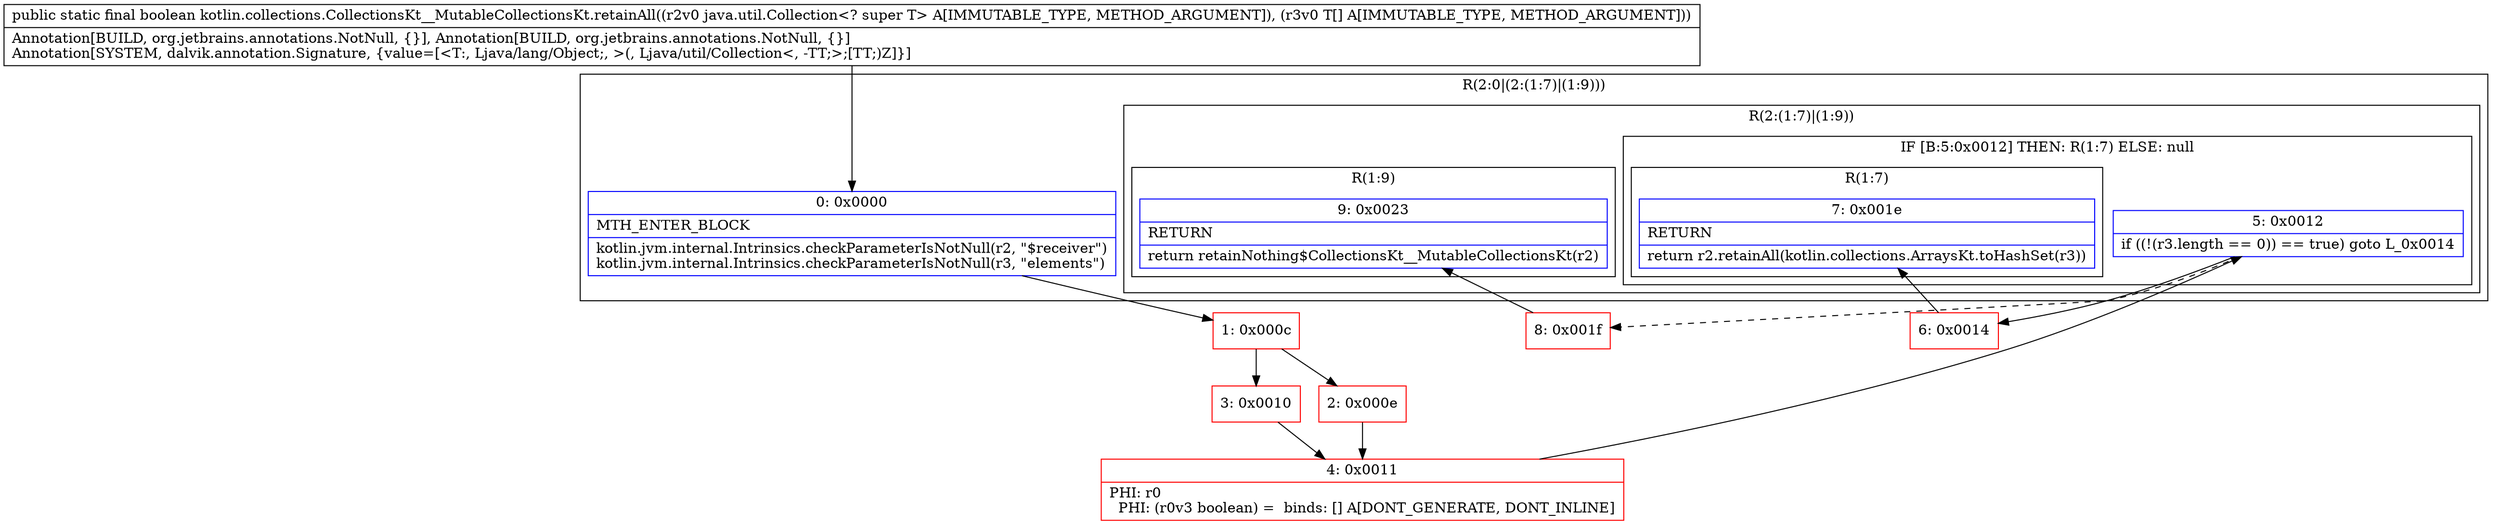 digraph "CFG forkotlin.collections.CollectionsKt__MutableCollectionsKt.retainAll(Ljava\/util\/Collection;[Ljava\/lang\/Object;)Z" {
subgraph cluster_Region_1394464513 {
label = "R(2:0|(2:(1:7)|(1:9)))";
node [shape=record,color=blue];
Node_0 [shape=record,label="{0\:\ 0x0000|MTH_ENTER_BLOCK\l|kotlin.jvm.internal.Intrinsics.checkParameterIsNotNull(r2, \"$receiver\")\lkotlin.jvm.internal.Intrinsics.checkParameterIsNotNull(r3, \"elements\")\l}"];
subgraph cluster_Region_1644856321 {
label = "R(2:(1:7)|(1:9))";
node [shape=record,color=blue];
subgraph cluster_IfRegion_140390170 {
label = "IF [B:5:0x0012] THEN: R(1:7) ELSE: null";
node [shape=record,color=blue];
Node_5 [shape=record,label="{5\:\ 0x0012|if ((!(r3.length == 0)) == true) goto L_0x0014\l}"];
subgraph cluster_Region_485562608 {
label = "R(1:7)";
node [shape=record,color=blue];
Node_7 [shape=record,label="{7\:\ 0x001e|RETURN\l|return r2.retainAll(kotlin.collections.ArraysKt.toHashSet(r3))\l}"];
}
}
subgraph cluster_Region_568943024 {
label = "R(1:9)";
node [shape=record,color=blue];
Node_9 [shape=record,label="{9\:\ 0x0023|RETURN\l|return retainNothing$CollectionsKt__MutableCollectionsKt(r2)\l}"];
}
}
}
Node_1 [shape=record,color=red,label="{1\:\ 0x000c}"];
Node_2 [shape=record,color=red,label="{2\:\ 0x000e}"];
Node_3 [shape=record,color=red,label="{3\:\ 0x0010}"];
Node_4 [shape=record,color=red,label="{4\:\ 0x0011|PHI: r0 \l  PHI: (r0v3 boolean) =  binds: [] A[DONT_GENERATE, DONT_INLINE]\l}"];
Node_6 [shape=record,color=red,label="{6\:\ 0x0014}"];
Node_8 [shape=record,color=red,label="{8\:\ 0x001f}"];
MethodNode[shape=record,label="{public static final boolean kotlin.collections.CollectionsKt__MutableCollectionsKt.retainAll((r2v0 java.util.Collection\<? super T\> A[IMMUTABLE_TYPE, METHOD_ARGUMENT]), (r3v0 T[] A[IMMUTABLE_TYPE, METHOD_ARGUMENT]))  | Annotation[BUILD, org.jetbrains.annotations.NotNull, \{\}], Annotation[BUILD, org.jetbrains.annotations.NotNull, \{\}]\lAnnotation[SYSTEM, dalvik.annotation.Signature, \{value=[\<T:, Ljava\/lang\/Object;, \>(, Ljava\/util\/Collection\<, \-TT;\>;[TT;)Z]\}]\l}"];
MethodNode -> Node_0;
Node_0 -> Node_1;
Node_5 -> Node_6;
Node_5 -> Node_8[style=dashed];
Node_1 -> Node_2;
Node_1 -> Node_3;
Node_2 -> Node_4;
Node_3 -> Node_4;
Node_4 -> Node_5;
Node_6 -> Node_7;
Node_8 -> Node_9;
}

